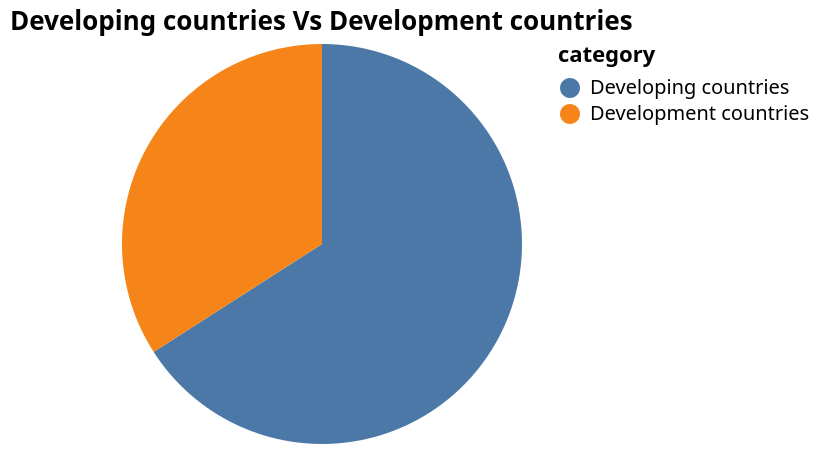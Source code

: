 {
  "$schema": "https://vega.github.io/schema/vega-lite/v5.json",
  "title": "Developing countries Vs Development countries",
  "data": {
    "values": [
      {"category": "Developing countries", "value": 139426882},
      {"category": "Development countries", "value": 72055637}
    ]
  },
  "mark": {"type": "arc","tooltip":true},
  "encoding": {
    "theta": {"field": "value", "type": "quantitative"},
    "color": {"field": "category", "type": "nominal"}
  }
}
